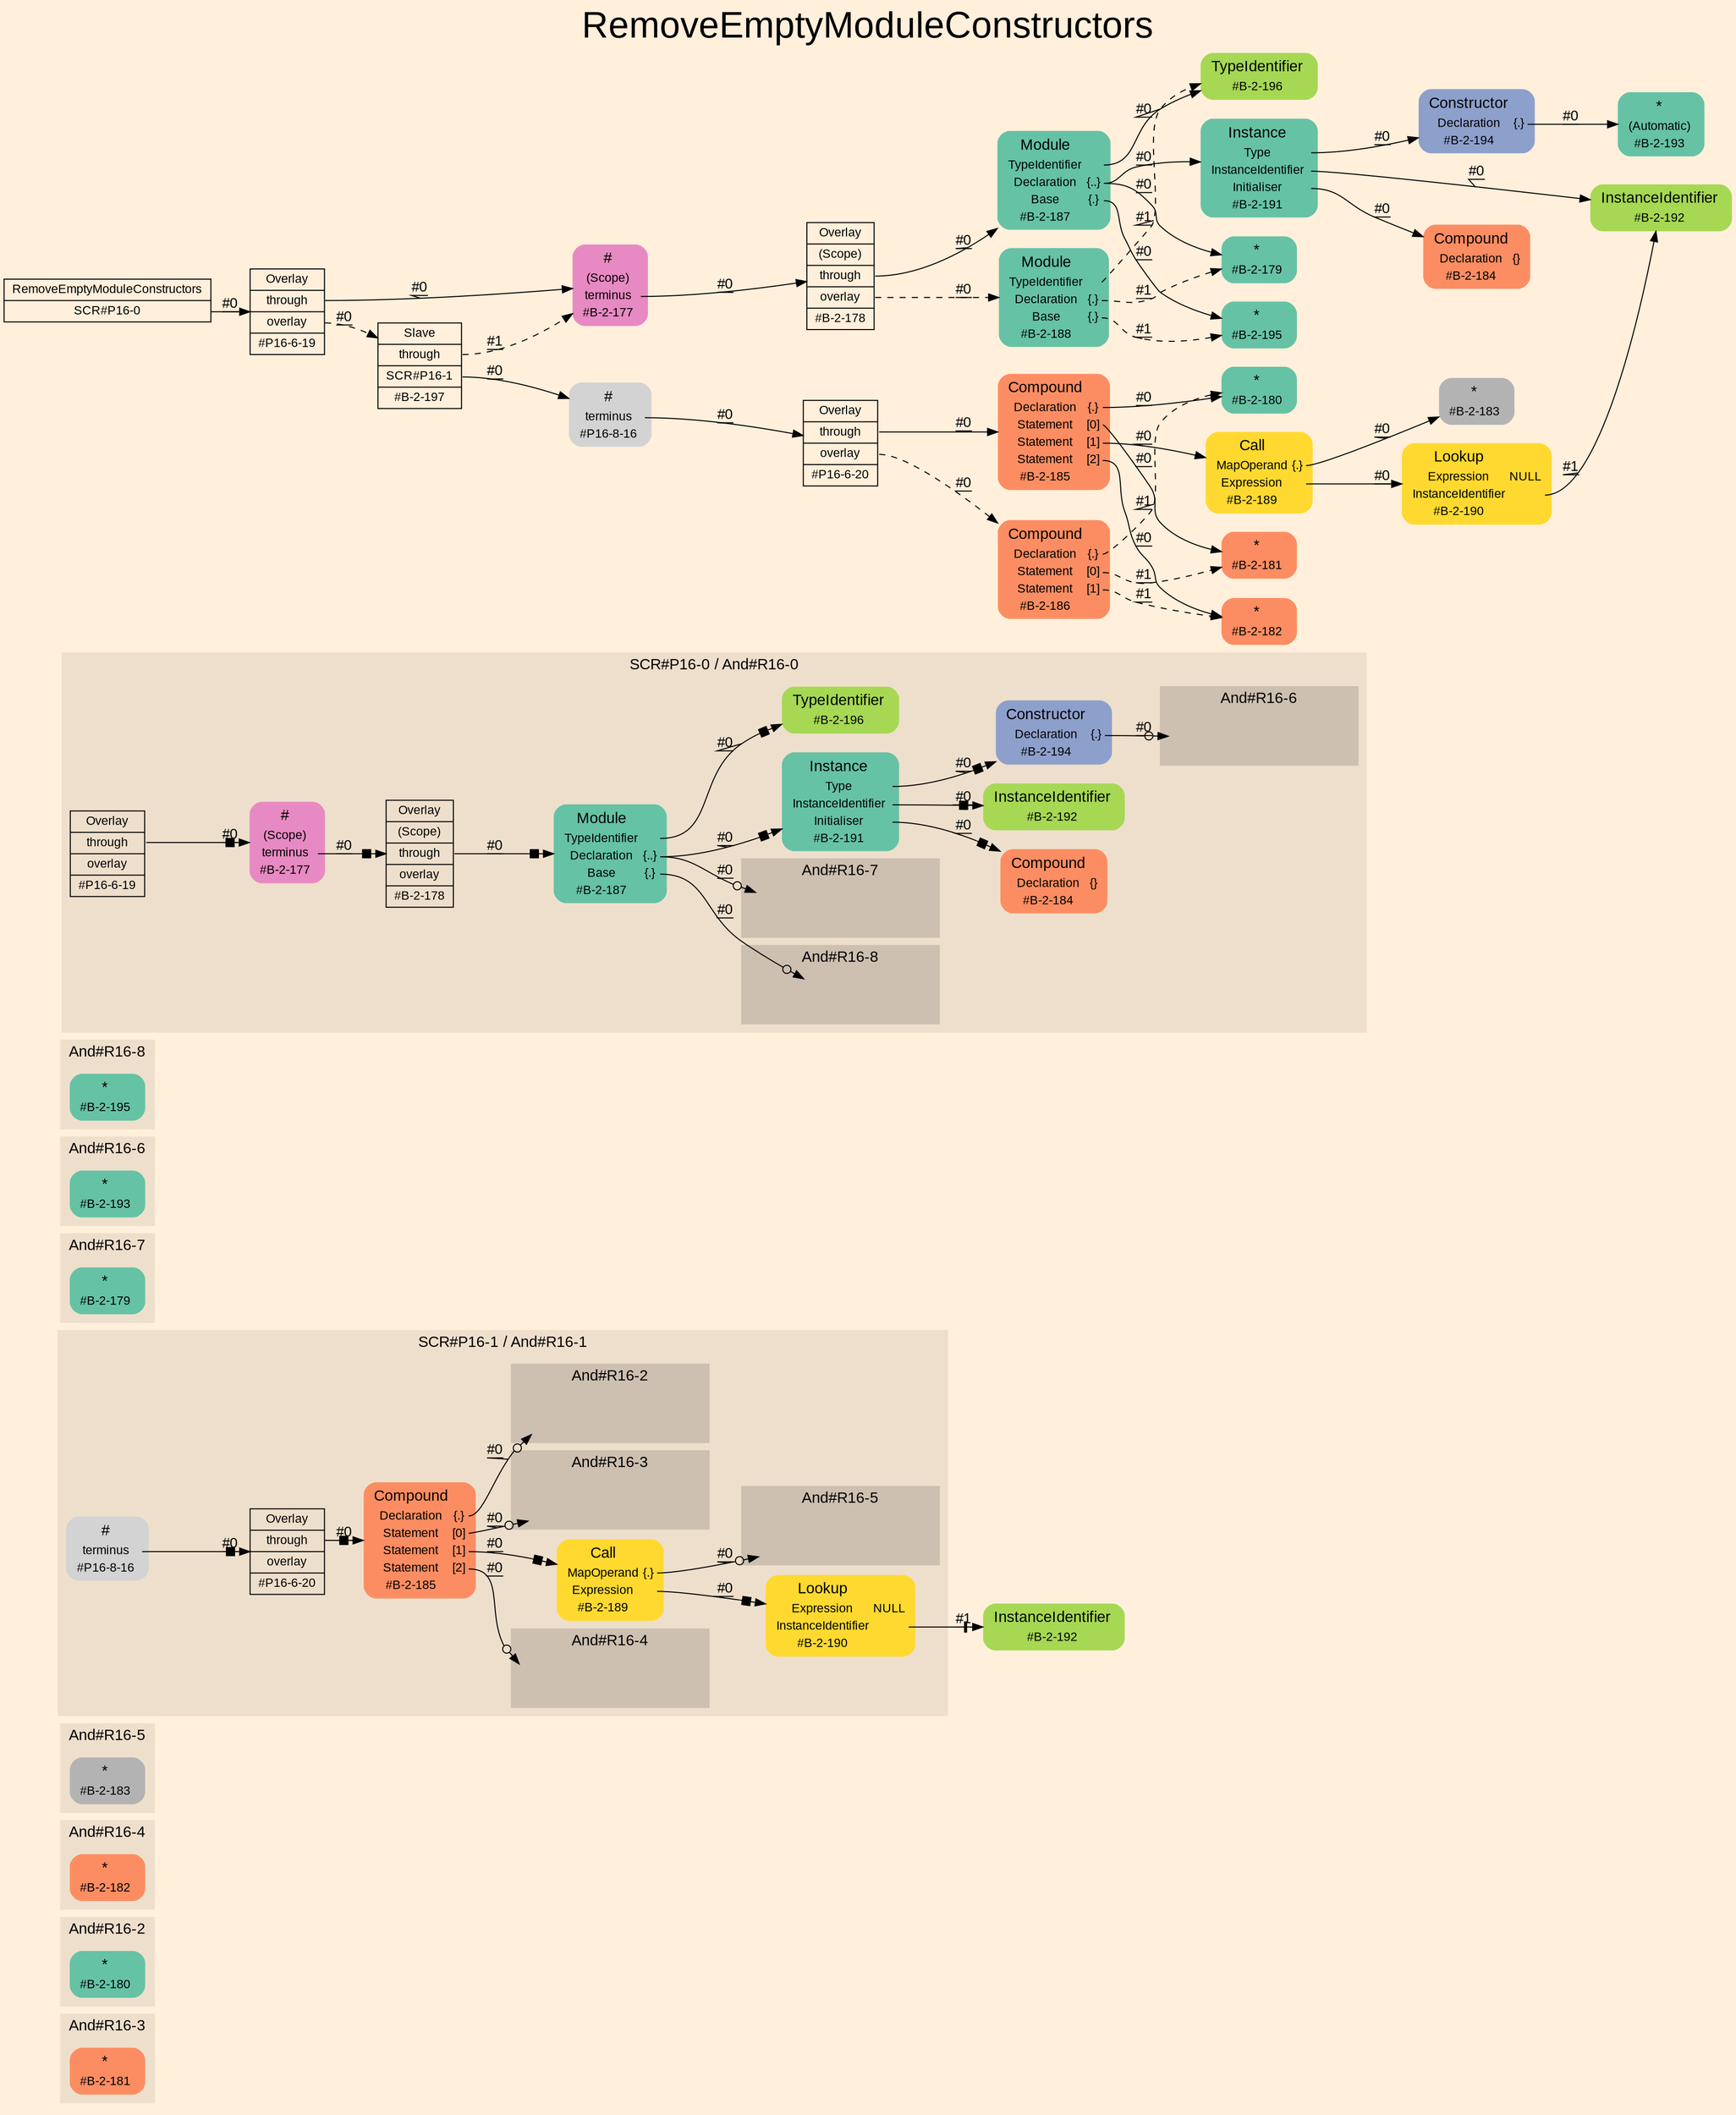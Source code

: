 digraph "RemoveEmptyModuleConstructors" {
label = "RemoveEmptyModuleConstructors"
labelloc = t
fontsize = "36"
graph [
    rankdir = "LR"
    ranksep = 0.3
    bgcolor = antiquewhite1
    color = black
    fontcolor = black
    fontname = "Arial"
];
node [
    fontname = "Arial"
];
edge [
    fontname = "Arial"
];

// -------------------- figure And#R16-3 --------------------
subgraph "clusterAnd#R16-3" {
    label = "And#R16-3"
    style = "filled"
    color = antiquewhite2
    fontsize = "15"
    "And#R16-3 / #B-2-181" [
        shape = "plaintext"
        fillcolor = "/set28/2"
        label = <<TABLE BORDER="0" CELLBORDER="0" CELLSPACING="0">
         <TR><TD><FONT POINT-SIZE="15.0">*</FONT></TD><TD></TD></TR>
         <TR><TD>#B-2-181</TD><TD PORT="port0"></TD></TR>
        </TABLE>>
        style = "rounded,filled"
        fontsize = "12"
    ];
    
}


// -------------------- figure And#R16-2 --------------------
subgraph "clusterAnd#R16-2" {
    label = "And#R16-2"
    style = "filled"
    color = antiquewhite2
    fontsize = "15"
    "And#R16-2 / #B-2-180" [
        shape = "plaintext"
        fillcolor = "/set28/1"
        label = <<TABLE BORDER="0" CELLBORDER="0" CELLSPACING="0">
         <TR><TD><FONT POINT-SIZE="15.0">*</FONT></TD><TD></TD></TR>
         <TR><TD>#B-2-180</TD><TD PORT="port0"></TD></TR>
        </TABLE>>
        style = "rounded,filled"
        fontsize = "12"
    ];
    
}


// -------------------- figure And#R16-4 --------------------
subgraph "clusterAnd#R16-4" {
    label = "And#R16-4"
    style = "filled"
    color = antiquewhite2
    fontsize = "15"
    "And#R16-4 / #B-2-182" [
        shape = "plaintext"
        fillcolor = "/set28/2"
        label = <<TABLE BORDER="0" CELLBORDER="0" CELLSPACING="0">
         <TR><TD><FONT POINT-SIZE="15.0">*</FONT></TD><TD></TD></TR>
         <TR><TD>#B-2-182</TD><TD PORT="port0"></TD></TR>
        </TABLE>>
        style = "rounded,filled"
        fontsize = "12"
    ];
    
}


// -------------------- figure And#R16-5 --------------------
subgraph "clusterAnd#R16-5" {
    label = "And#R16-5"
    style = "filled"
    color = antiquewhite2
    fontsize = "15"
    "And#R16-5 / #B-2-183" [
        shape = "plaintext"
        fillcolor = "/set28/8"
        label = <<TABLE BORDER="0" CELLBORDER="0" CELLSPACING="0">
         <TR><TD><FONT POINT-SIZE="15.0">*</FONT></TD><TD></TD></TR>
         <TR><TD>#B-2-183</TD><TD PORT="port0"></TD></TR>
        </TABLE>>
        style = "rounded,filled"
        fontsize = "12"
    ];
    
}


// -------------------- figure And#R16-1 --------------------
"And#R16-1 / #B-2-192" [
    shape = "plaintext"
    fillcolor = "/set28/5"
    label = <<TABLE BORDER="0" CELLBORDER="0" CELLSPACING="0">
     <TR><TD><FONT POINT-SIZE="15.0">InstanceIdentifier</FONT></TD><TD></TD></TR>
     <TR><TD>#B-2-192</TD><TD PORT="port0"></TD></TR>
    </TABLE>>
    style = "rounded,filled"
    fontsize = "12"
];

subgraph "clusterAnd#R16-1" {
    label = "SCR#P16-1 / And#R16-1"
    style = "filled"
    color = antiquewhite2
    fontsize = "15"
    "And#R16-1 / #P16-6-20" [
        shape = "record"
        fillcolor = antiquewhite2
        label = "<fixed> Overlay | <port0> through | <port1> overlay | <port2> #P16-6-20"
        style = "filled"
        fontsize = "12"
        color = black
        fontcolor = black
    ];
    
    "And#R16-1 / #P16-8-16" [
        shape = "plaintext"
        label = <<TABLE BORDER="0" CELLBORDER="0" CELLSPACING="0">
         <TR><TD><FONT POINT-SIZE="15.0">#</FONT></TD><TD></TD></TR>
         <TR><TD>terminus</TD><TD PORT="port0"></TD></TR>
         <TR><TD>#P16-8-16</TD><TD PORT="port1"></TD></TR>
        </TABLE>>
        style = "rounded,filled"
        fontsize = "12"
    ];
    
    "And#R16-1 / #B-2-185" [
        shape = "plaintext"
        fillcolor = "/set28/2"
        label = <<TABLE BORDER="0" CELLBORDER="0" CELLSPACING="0">
         <TR><TD><FONT POINT-SIZE="15.0">Compound</FONT></TD><TD></TD></TR>
         <TR><TD>Declaration</TD><TD PORT="port0">{.}</TD></TR>
         <TR><TD>Statement</TD><TD PORT="port1">[0]</TD></TR>
         <TR><TD>Statement</TD><TD PORT="port2">[1]</TD></TR>
         <TR><TD>Statement</TD><TD PORT="port3">[2]</TD></TR>
         <TR><TD>#B-2-185</TD><TD PORT="port4"></TD></TR>
        </TABLE>>
        style = "rounded,filled"
        fontsize = "12"
    ];
    
    "And#R16-1 / #B-2-189" [
        shape = "plaintext"
        fillcolor = "/set28/6"
        label = <<TABLE BORDER="0" CELLBORDER="0" CELLSPACING="0">
         <TR><TD><FONT POINT-SIZE="15.0">Call</FONT></TD><TD></TD></TR>
         <TR><TD>MapOperand</TD><TD PORT="port0">{.}</TD></TR>
         <TR><TD>Expression</TD><TD PORT="port1"></TD></TR>
         <TR><TD>#B-2-189</TD><TD PORT="port2"></TD></TR>
        </TABLE>>
        style = "rounded,filled"
        fontsize = "12"
    ];
    
    "And#R16-1 / #B-2-190" [
        shape = "plaintext"
        fillcolor = "/set28/6"
        label = <<TABLE BORDER="0" CELLBORDER="0" CELLSPACING="0">
         <TR><TD><FONT POINT-SIZE="15.0">Lookup</FONT></TD><TD></TD></TR>
         <TR><TD>Expression</TD><TD PORT="port0">NULL</TD></TR>
         <TR><TD>InstanceIdentifier</TD><TD PORT="port1"></TD></TR>
         <TR><TD>#B-2-190</TD><TD PORT="port2"></TD></TR>
        </TABLE>>
        style = "rounded,filled"
        fontsize = "12"
    ];
    
    subgraph "clusterAnd#R16-1 / And#R16-5" {
        label = "And#R16-5"
        style = "filled"
        color = antiquewhite3
        fontsize = "15"
        "And#R16-1 / #0 / #B-2-183" [
            shape = "none"
            style = "invisible"
        ];
        
    }
    
    subgraph "clusterAnd#R16-1 / And#R16-4" {
        label = "And#R16-4"
        style = "filled"
        color = antiquewhite3
        fontsize = "15"
        "And#R16-1 / #0 / #B-2-182" [
            shape = "none"
            style = "invisible"
        ];
        
    }
    
    subgraph "clusterAnd#R16-1 / And#R16-2" {
        label = "And#R16-2"
        style = "filled"
        color = antiquewhite3
        fontsize = "15"
        "And#R16-1 / #0 / #B-2-180" [
            shape = "none"
            style = "invisible"
        ];
        
    }
    
    subgraph "clusterAnd#R16-1 / And#R16-3" {
        label = "And#R16-3"
        style = "filled"
        color = antiquewhite3
        fontsize = "15"
        "And#R16-1 / #0 / #B-2-181" [
            shape = "none"
            style = "invisible"
        ];
        
    }
    
}


// -------------------- figure And#R16-7 --------------------
subgraph "clusterAnd#R16-7" {
    label = "And#R16-7"
    style = "filled"
    color = antiquewhite2
    fontsize = "15"
    "And#R16-7 / #B-2-179" [
        shape = "plaintext"
        fillcolor = "/set28/1"
        label = <<TABLE BORDER="0" CELLBORDER="0" CELLSPACING="0">
         <TR><TD><FONT POINT-SIZE="15.0">*</FONT></TD><TD></TD></TR>
         <TR><TD>#B-2-179</TD><TD PORT="port0"></TD></TR>
        </TABLE>>
        style = "rounded,filled"
        fontsize = "12"
    ];
    
}


// -------------------- figure And#R16-6 --------------------
subgraph "clusterAnd#R16-6" {
    label = "And#R16-6"
    style = "filled"
    color = antiquewhite2
    fontsize = "15"
    "And#R16-6 / #B-2-193" [
        shape = "plaintext"
        fillcolor = "/set28/1"
        label = <<TABLE BORDER="0" CELLBORDER="0" CELLSPACING="0">
         <TR><TD><FONT POINT-SIZE="15.0">*</FONT></TD><TD></TD></TR>
         <TR><TD>#B-2-193</TD><TD PORT="port0"></TD></TR>
        </TABLE>>
        style = "rounded,filled"
        fontsize = "12"
    ];
    
}


// -------------------- figure And#R16-8 --------------------
subgraph "clusterAnd#R16-8" {
    label = "And#R16-8"
    style = "filled"
    color = antiquewhite2
    fontsize = "15"
    "And#R16-8 / #B-2-195" [
        shape = "plaintext"
        fillcolor = "/set28/1"
        label = <<TABLE BORDER="0" CELLBORDER="0" CELLSPACING="0">
         <TR><TD><FONT POINT-SIZE="15.0">*</FONT></TD><TD></TD></TR>
         <TR><TD>#B-2-195</TD><TD PORT="port0"></TD></TR>
        </TABLE>>
        style = "rounded,filled"
        fontsize = "12"
    ];
    
}


// -------------------- figure And#R16-0 --------------------
subgraph "clusterAnd#R16-0" {
    label = "SCR#P16-0 / And#R16-0"
    style = "filled"
    color = antiquewhite2
    fontsize = "15"
    "And#R16-0 / #B-2-194" [
        shape = "plaintext"
        fillcolor = "/set28/3"
        label = <<TABLE BORDER="0" CELLBORDER="0" CELLSPACING="0">
         <TR><TD><FONT POINT-SIZE="15.0">Constructor</FONT></TD><TD></TD></TR>
         <TR><TD>Declaration</TD><TD PORT="port0">{.}</TD></TR>
         <TR><TD>#B-2-194</TD><TD PORT="port1"></TD></TR>
        </TABLE>>
        style = "rounded,filled"
        fontsize = "12"
    ];
    
    "And#R16-0 / #B-2-191" [
        shape = "plaintext"
        fillcolor = "/set28/1"
        label = <<TABLE BORDER="0" CELLBORDER="0" CELLSPACING="0">
         <TR><TD><FONT POINT-SIZE="15.0">Instance</FONT></TD><TD></TD></TR>
         <TR><TD>Type</TD><TD PORT="port0"></TD></TR>
         <TR><TD>InstanceIdentifier</TD><TD PORT="port1"></TD></TR>
         <TR><TD>Initialiser</TD><TD PORT="port2"></TD></TR>
         <TR><TD>#B-2-191</TD><TD PORT="port3"></TD></TR>
        </TABLE>>
        style = "rounded,filled"
        fontsize = "12"
    ];
    
    "And#R16-0 / #B-2-184" [
        shape = "plaintext"
        fillcolor = "/set28/2"
        label = <<TABLE BORDER="0" CELLBORDER="0" CELLSPACING="0">
         <TR><TD><FONT POINT-SIZE="15.0">Compound</FONT></TD><TD></TD></TR>
         <TR><TD>Declaration</TD><TD PORT="port0">{}</TD></TR>
         <TR><TD>#B-2-184</TD><TD PORT="port1"></TD></TR>
        </TABLE>>
        style = "rounded,filled"
        fontsize = "12"
    ];
    
    "And#R16-0 / #B-2-192" [
        shape = "plaintext"
        fillcolor = "/set28/5"
        label = <<TABLE BORDER="0" CELLBORDER="0" CELLSPACING="0">
         <TR><TD><FONT POINT-SIZE="15.0">InstanceIdentifier</FONT></TD><TD></TD></TR>
         <TR><TD>#B-2-192</TD><TD PORT="port0"></TD></TR>
        </TABLE>>
        style = "rounded,filled"
        fontsize = "12"
    ];
    
    "And#R16-0 / #B-2-177" [
        shape = "plaintext"
        fillcolor = "/set28/4"
        label = <<TABLE BORDER="0" CELLBORDER="0" CELLSPACING="0">
         <TR><TD><FONT POINT-SIZE="15.0">#</FONT></TD><TD></TD></TR>
         <TR><TD>(Scope)</TD><TD PORT="port0"></TD></TR>
         <TR><TD>terminus</TD><TD PORT="port1"></TD></TR>
         <TR><TD>#B-2-177</TD><TD PORT="port2"></TD></TR>
        </TABLE>>
        style = "rounded,filled"
        fontsize = "12"
    ];
    
    "And#R16-0 / #P16-6-19" [
        shape = "record"
        fillcolor = antiquewhite2
        label = "<fixed> Overlay | <port0> through | <port1> overlay | <port2> #P16-6-19"
        style = "filled"
        fontsize = "12"
        color = black
        fontcolor = black
    ];
    
    "And#R16-0 / #B-2-187" [
        shape = "plaintext"
        fillcolor = "/set28/1"
        label = <<TABLE BORDER="0" CELLBORDER="0" CELLSPACING="0">
         <TR><TD><FONT POINT-SIZE="15.0">Module</FONT></TD><TD></TD></TR>
         <TR><TD>TypeIdentifier</TD><TD PORT="port0"></TD></TR>
         <TR><TD>Declaration</TD><TD PORT="port1">{..}</TD></TR>
         <TR><TD>Base</TD><TD PORT="port2">{.}</TD></TR>
         <TR><TD>#B-2-187</TD><TD PORT="port3"></TD></TR>
        </TABLE>>
        style = "rounded,filled"
        fontsize = "12"
    ];
    
    "And#R16-0 / #B-2-178" [
        shape = "record"
        fillcolor = antiquewhite2
        label = "<fixed> Overlay | <port0> (Scope) | <port1> through | <port2> overlay | <port3> #B-2-178"
        style = "filled"
        fontsize = "12"
        color = black
        fontcolor = black
    ];
    
    "And#R16-0 / #B-2-196" [
        shape = "plaintext"
        fillcolor = "/set28/5"
        label = <<TABLE BORDER="0" CELLBORDER="0" CELLSPACING="0">
         <TR><TD><FONT POINT-SIZE="15.0">TypeIdentifier</FONT></TD><TD></TD></TR>
         <TR><TD>#B-2-196</TD><TD PORT="port0"></TD></TR>
        </TABLE>>
        style = "rounded,filled"
        fontsize = "12"
    ];
    
    subgraph "clusterAnd#R16-0 / And#R16-8" {
        label = "And#R16-8"
        style = "filled"
        color = antiquewhite3
        fontsize = "15"
        "And#R16-0 / #0 / #B-2-195" [
            shape = "none"
            style = "invisible"
        ];
        
    }
    
    subgraph "clusterAnd#R16-0 / And#R16-6" {
        label = "And#R16-6"
        style = "filled"
        color = antiquewhite3
        fontsize = "15"
        "And#R16-0 / #0 / #B-2-193" [
            shape = "none"
            style = "invisible"
        ];
        
    }
    
    subgraph "clusterAnd#R16-0 / And#R16-7" {
        label = "And#R16-7"
        style = "filled"
        color = antiquewhite3
        fontsize = "15"
        "And#R16-0 / #0 / #B-2-179" [
            shape = "none"
            style = "invisible"
        ];
        
    }
    
}


// -------------------- transformation figure --------------------
"CR#P16-0" [
    shape = "record"
    fillcolor = antiquewhite1
    label = "<fixed> RemoveEmptyModuleConstructors | <port0> SCR#P16-0"
    style = "filled"
    fontsize = "12"
    color = black
    fontcolor = black
];

"#P16-6-19" [
    shape = "record"
    fillcolor = antiquewhite1
    label = "<fixed> Overlay | <port0> through | <port1> overlay | <port2> #P16-6-19"
    style = "filled"
    fontsize = "12"
    color = black
    fontcolor = black
];

"#B-2-177" [
    shape = "plaintext"
    fillcolor = "/set28/4"
    label = <<TABLE BORDER="0" CELLBORDER="0" CELLSPACING="0">
     <TR><TD><FONT POINT-SIZE="15.0">#</FONT></TD><TD></TD></TR>
     <TR><TD>(Scope)</TD><TD PORT="port0"></TD></TR>
     <TR><TD>terminus</TD><TD PORT="port1"></TD></TR>
     <TR><TD>#B-2-177</TD><TD PORT="port2"></TD></TR>
    </TABLE>>
    style = "rounded,filled"
    fontsize = "12"
];

"#B-2-178" [
    shape = "record"
    fillcolor = antiquewhite1
    label = "<fixed> Overlay | <port0> (Scope) | <port1> through | <port2> overlay | <port3> #B-2-178"
    style = "filled"
    fontsize = "12"
    color = black
    fontcolor = black
];

"#B-2-187" [
    shape = "plaintext"
    fillcolor = "/set28/1"
    label = <<TABLE BORDER="0" CELLBORDER="0" CELLSPACING="0">
     <TR><TD><FONT POINT-SIZE="15.0">Module</FONT></TD><TD></TD></TR>
     <TR><TD>TypeIdentifier</TD><TD PORT="port0"></TD></TR>
     <TR><TD>Declaration</TD><TD PORT="port1">{..}</TD></TR>
     <TR><TD>Base</TD><TD PORT="port2">{.}</TD></TR>
     <TR><TD>#B-2-187</TD><TD PORT="port3"></TD></TR>
    </TABLE>>
    style = "rounded,filled"
    fontsize = "12"
];

"#B-2-196" [
    shape = "plaintext"
    fillcolor = "/set28/5"
    label = <<TABLE BORDER="0" CELLBORDER="0" CELLSPACING="0">
     <TR><TD><FONT POINT-SIZE="15.0">TypeIdentifier</FONT></TD><TD></TD></TR>
     <TR><TD>#B-2-196</TD><TD PORT="port0"></TD></TR>
    </TABLE>>
    style = "rounded,filled"
    fontsize = "12"
];

"#B-2-191" [
    shape = "plaintext"
    fillcolor = "/set28/1"
    label = <<TABLE BORDER="0" CELLBORDER="0" CELLSPACING="0">
     <TR><TD><FONT POINT-SIZE="15.0">Instance</FONT></TD><TD></TD></TR>
     <TR><TD>Type</TD><TD PORT="port0"></TD></TR>
     <TR><TD>InstanceIdentifier</TD><TD PORT="port1"></TD></TR>
     <TR><TD>Initialiser</TD><TD PORT="port2"></TD></TR>
     <TR><TD>#B-2-191</TD><TD PORT="port3"></TD></TR>
    </TABLE>>
    style = "rounded,filled"
    fontsize = "12"
];

"#B-2-194" [
    shape = "plaintext"
    fillcolor = "/set28/3"
    label = <<TABLE BORDER="0" CELLBORDER="0" CELLSPACING="0">
     <TR><TD><FONT POINT-SIZE="15.0">Constructor</FONT></TD><TD></TD></TR>
     <TR><TD>Declaration</TD><TD PORT="port0">{.}</TD></TR>
     <TR><TD>#B-2-194</TD><TD PORT="port1"></TD></TR>
    </TABLE>>
    style = "rounded,filled"
    fontsize = "12"
];

"#B-2-193" [
    shape = "plaintext"
    fillcolor = "/set28/1"
    label = <<TABLE BORDER="0" CELLBORDER="0" CELLSPACING="0">
     <TR><TD><FONT POINT-SIZE="15.0">*</FONT></TD><TD></TD></TR>
     <TR><TD>(Automatic)</TD><TD PORT="port0"></TD></TR>
     <TR><TD>#B-2-193</TD><TD PORT="port1"></TD></TR>
    </TABLE>>
    style = "rounded,filled"
    fontsize = "12"
];

"#B-2-192" [
    shape = "plaintext"
    fillcolor = "/set28/5"
    label = <<TABLE BORDER="0" CELLBORDER="0" CELLSPACING="0">
     <TR><TD><FONT POINT-SIZE="15.0">InstanceIdentifier</FONT></TD><TD></TD></TR>
     <TR><TD>#B-2-192</TD><TD PORT="port0"></TD></TR>
    </TABLE>>
    style = "rounded,filled"
    fontsize = "12"
];

"#B-2-184" [
    shape = "plaintext"
    fillcolor = "/set28/2"
    label = <<TABLE BORDER="0" CELLBORDER="0" CELLSPACING="0">
     <TR><TD><FONT POINT-SIZE="15.0">Compound</FONT></TD><TD></TD></TR>
     <TR><TD>Declaration</TD><TD PORT="port0">{}</TD></TR>
     <TR><TD>#B-2-184</TD><TD PORT="port1"></TD></TR>
    </TABLE>>
    style = "rounded,filled"
    fontsize = "12"
];

"#B-2-179" [
    shape = "plaintext"
    fillcolor = "/set28/1"
    label = <<TABLE BORDER="0" CELLBORDER="0" CELLSPACING="0">
     <TR><TD><FONT POINT-SIZE="15.0">*</FONT></TD><TD></TD></TR>
     <TR><TD>#B-2-179</TD><TD PORT="port0"></TD></TR>
    </TABLE>>
    style = "rounded,filled"
    fontsize = "12"
];

"#B-2-195" [
    shape = "plaintext"
    fillcolor = "/set28/1"
    label = <<TABLE BORDER="0" CELLBORDER="0" CELLSPACING="0">
     <TR><TD><FONT POINT-SIZE="15.0">*</FONT></TD><TD></TD></TR>
     <TR><TD>#B-2-195</TD><TD PORT="port0"></TD></TR>
    </TABLE>>
    style = "rounded,filled"
    fontsize = "12"
];

"#B-2-188" [
    shape = "plaintext"
    fillcolor = "/set28/1"
    label = <<TABLE BORDER="0" CELLBORDER="0" CELLSPACING="0">
     <TR><TD><FONT POINT-SIZE="15.0">Module</FONT></TD><TD></TD></TR>
     <TR><TD>TypeIdentifier</TD><TD PORT="port0"></TD></TR>
     <TR><TD>Declaration</TD><TD PORT="port1">{.}</TD></TR>
     <TR><TD>Base</TD><TD PORT="port2">{.}</TD></TR>
     <TR><TD>#B-2-188</TD><TD PORT="port3"></TD></TR>
    </TABLE>>
    style = "rounded,filled"
    fontsize = "12"
];

"#B-2-197" [
    shape = "record"
    fillcolor = antiquewhite1
    label = "<fixed> Slave | <port0> through | <port1> SCR#P16-1 | <port2> #B-2-197"
    style = "filled"
    fontsize = "12"
    color = black
    fontcolor = black
];

"#P16-8-16" [
    shape = "plaintext"
    label = <<TABLE BORDER="0" CELLBORDER="0" CELLSPACING="0">
     <TR><TD><FONT POINT-SIZE="15.0">#</FONT></TD><TD></TD></TR>
     <TR><TD>terminus</TD><TD PORT="port0"></TD></TR>
     <TR><TD>#P16-8-16</TD><TD PORT="port1"></TD></TR>
    </TABLE>>
    style = "rounded,filled"
    fontsize = "12"
];

"#P16-6-20" [
    shape = "record"
    fillcolor = antiquewhite1
    label = "<fixed> Overlay | <port0> through | <port1> overlay | <port2> #P16-6-20"
    style = "filled"
    fontsize = "12"
    color = black
    fontcolor = black
];

"#B-2-185" [
    shape = "plaintext"
    fillcolor = "/set28/2"
    label = <<TABLE BORDER="0" CELLBORDER="0" CELLSPACING="0">
     <TR><TD><FONT POINT-SIZE="15.0">Compound</FONT></TD><TD></TD></TR>
     <TR><TD>Declaration</TD><TD PORT="port0">{.}</TD></TR>
     <TR><TD>Statement</TD><TD PORT="port1">[0]</TD></TR>
     <TR><TD>Statement</TD><TD PORT="port2">[1]</TD></TR>
     <TR><TD>Statement</TD><TD PORT="port3">[2]</TD></TR>
     <TR><TD>#B-2-185</TD><TD PORT="port4"></TD></TR>
    </TABLE>>
    style = "rounded,filled"
    fontsize = "12"
];

"#B-2-180" [
    shape = "plaintext"
    fillcolor = "/set28/1"
    label = <<TABLE BORDER="0" CELLBORDER="0" CELLSPACING="0">
     <TR><TD><FONT POINT-SIZE="15.0">*</FONT></TD><TD></TD></TR>
     <TR><TD>#B-2-180</TD><TD PORT="port0"></TD></TR>
    </TABLE>>
    style = "rounded,filled"
    fontsize = "12"
];

"#B-2-181" [
    shape = "plaintext"
    fillcolor = "/set28/2"
    label = <<TABLE BORDER="0" CELLBORDER="0" CELLSPACING="0">
     <TR><TD><FONT POINT-SIZE="15.0">*</FONT></TD><TD></TD></TR>
     <TR><TD>#B-2-181</TD><TD PORT="port0"></TD></TR>
    </TABLE>>
    style = "rounded,filled"
    fontsize = "12"
];

"#B-2-189" [
    shape = "plaintext"
    fillcolor = "/set28/6"
    label = <<TABLE BORDER="0" CELLBORDER="0" CELLSPACING="0">
     <TR><TD><FONT POINT-SIZE="15.0">Call</FONT></TD><TD></TD></TR>
     <TR><TD>MapOperand</TD><TD PORT="port0">{.}</TD></TR>
     <TR><TD>Expression</TD><TD PORT="port1"></TD></TR>
     <TR><TD>#B-2-189</TD><TD PORT="port2"></TD></TR>
    </TABLE>>
    style = "rounded,filled"
    fontsize = "12"
];

"#B-2-183" [
    shape = "plaintext"
    fillcolor = "/set28/8"
    label = <<TABLE BORDER="0" CELLBORDER="0" CELLSPACING="0">
     <TR><TD><FONT POINT-SIZE="15.0">*</FONT></TD><TD></TD></TR>
     <TR><TD>#B-2-183</TD><TD PORT="port0"></TD></TR>
    </TABLE>>
    style = "rounded,filled"
    fontsize = "12"
];

"#B-2-190" [
    shape = "plaintext"
    fillcolor = "/set28/6"
    label = <<TABLE BORDER="0" CELLBORDER="0" CELLSPACING="0">
     <TR><TD><FONT POINT-SIZE="15.0">Lookup</FONT></TD><TD></TD></TR>
     <TR><TD>Expression</TD><TD PORT="port0">NULL</TD></TR>
     <TR><TD>InstanceIdentifier</TD><TD PORT="port1"></TD></TR>
     <TR><TD>#B-2-190</TD><TD PORT="port2"></TD></TR>
    </TABLE>>
    style = "rounded,filled"
    fontsize = "12"
];

"#B-2-182" [
    shape = "plaintext"
    fillcolor = "/set28/2"
    label = <<TABLE BORDER="0" CELLBORDER="0" CELLSPACING="0">
     <TR><TD><FONT POINT-SIZE="15.0">*</FONT></TD><TD></TD></TR>
     <TR><TD>#B-2-182</TD><TD PORT="port0"></TD></TR>
    </TABLE>>
    style = "rounded,filled"
    fontsize = "12"
];

"#B-2-186" [
    shape = "plaintext"
    fillcolor = "/set28/2"
    label = <<TABLE BORDER="0" CELLBORDER="0" CELLSPACING="0">
     <TR><TD><FONT POINT-SIZE="15.0">Compound</FONT></TD><TD></TD></TR>
     <TR><TD>Declaration</TD><TD PORT="port0">{.}</TD></TR>
     <TR><TD>Statement</TD><TD PORT="port1">[0]</TD></TR>
     <TR><TD>Statement</TD><TD PORT="port2">[1]</TD></TR>
     <TR><TD>#B-2-186</TD><TD PORT="port3"></TD></TR>
    </TABLE>>
    style = "rounded,filled"
    fontsize = "12"
];


// -------------------- links --------------------
// links for block CR#P16-0
"CR#P16-0":port0 -> "#P16-6-19" [
    label = "#0"
    decorate = true
    color = black
    fontcolor = black
];

// links for block #P16-6-19
"#P16-6-19":port0 -> "#B-2-177" [
    label = "#0"
    decorate = true
    color = black
    fontcolor = black
];

"#P16-6-19":port1 -> "#B-2-197" [
    style="dashed"
    label = "#0"
    decorate = true
    color = black
    fontcolor = black
];

// links for block #B-2-177
"#B-2-177":port1 -> "#B-2-178" [
    label = "#0"
    decorate = true
    color = black
    fontcolor = black
];

// links for block #B-2-178
"#B-2-178":port1 -> "#B-2-187" [
    label = "#0"
    decorate = true
    color = black
    fontcolor = black
];

"#B-2-178":port2 -> "#B-2-188" [
    style="dashed"
    label = "#0"
    decorate = true
    color = black
    fontcolor = black
];

// links for block #B-2-187
"#B-2-187":port0 -> "#B-2-196" [
    label = "#0"
    decorate = true
    color = black
    fontcolor = black
];

"#B-2-187":port1 -> "#B-2-191" [
    label = "#0"
    decorate = true
    color = black
    fontcolor = black
];

"#B-2-187":port1 -> "#B-2-179" [
    label = "#0"
    decorate = true
    color = black
    fontcolor = black
];

"#B-2-187":port2 -> "#B-2-195" [
    label = "#0"
    decorate = true
    color = black
    fontcolor = black
];

// links for block #B-2-196
// links for block #B-2-191
"#B-2-191":port0 -> "#B-2-194" [
    label = "#0"
    decorate = true
    color = black
    fontcolor = black
];

"#B-2-191":port1 -> "#B-2-192" [
    label = "#0"
    decorate = true
    color = black
    fontcolor = black
];

"#B-2-191":port2 -> "#B-2-184" [
    label = "#0"
    decorate = true
    color = black
    fontcolor = black
];

// links for block #B-2-194
"#B-2-194":port0 -> "#B-2-193" [
    label = "#0"
    decorate = true
    color = black
    fontcolor = black
];

// links for block #B-2-193
// links for block #B-2-192
// links for block #B-2-184
// links for block #B-2-179
// links for block #B-2-195
// links for block #B-2-188
"#B-2-188":port0 -> "#B-2-196" [
    style="dashed"
    label = "#1"
    decorate = true
    color = black
    fontcolor = black
];

"#B-2-188":port1 -> "#B-2-179" [
    style="dashed"
    label = "#1"
    decorate = true
    color = black
    fontcolor = black
];

"#B-2-188":port2 -> "#B-2-195" [
    style="dashed"
    label = "#1"
    decorate = true
    color = black
    fontcolor = black
];

// links for block #B-2-197
"#B-2-197":port0 -> "#B-2-177" [
    style="dashed"
    label = "#1"
    decorate = true
    color = black
    fontcolor = black
];

"#B-2-197":port1 -> "#P16-8-16" [
    label = "#0"
    decorate = true
    color = black
    fontcolor = black
];

// links for block #P16-8-16
"#P16-8-16":port0 -> "#P16-6-20" [
    label = "#0"
    decorate = true
    color = black
    fontcolor = black
];

// links for block #P16-6-20
"#P16-6-20":port0 -> "#B-2-185" [
    label = "#0"
    decorate = true
    color = black
    fontcolor = black
];

"#P16-6-20":port1 -> "#B-2-186" [
    style="dashed"
    label = "#0"
    decorate = true
    color = black
    fontcolor = black
];

// links for block #B-2-185
"#B-2-185":port0 -> "#B-2-180" [
    label = "#0"
    decorate = true
    color = black
    fontcolor = black
];

"#B-2-185":port1 -> "#B-2-181" [
    label = "#0"
    decorate = true
    color = black
    fontcolor = black
];

"#B-2-185":port2 -> "#B-2-189" [
    label = "#0"
    decorate = true
    color = black
    fontcolor = black
];

"#B-2-185":port3 -> "#B-2-182" [
    label = "#0"
    decorate = true
    color = black
    fontcolor = black
];

// links for block #B-2-180
// links for block #B-2-181
// links for block #B-2-189
"#B-2-189":port0 -> "#B-2-183" [
    label = "#0"
    decorate = true
    color = black
    fontcolor = black
];

"#B-2-189":port1 -> "#B-2-190" [
    label = "#0"
    decorate = true
    color = black
    fontcolor = black
];

// links for block #B-2-183
// links for block #B-2-190
"#B-2-190":port1 -> "#B-2-192" [
    label = "#1"
    decorate = true
    color = black
    fontcolor = black
];

// links for block #B-2-182
// links for block #B-2-186
"#B-2-186":port0 -> "#B-2-180" [
    style="dashed"
    label = "#1"
    decorate = true
    color = black
    fontcolor = black
];

"#B-2-186":port1 -> "#B-2-181" [
    style="dashed"
    label = "#1"
    decorate = true
    color = black
    fontcolor = black
];

"#B-2-186":port2 -> "#B-2-182" [
    style="dashed"
    label = "#1"
    decorate = true
    color = black
    fontcolor = black
];

// links for block And#R16-0 / #B-2-194
"And#R16-0 / #B-2-194":port0 -> "And#R16-0 / #0 / #B-2-193" [
    arrowhead="normalnoneodot"
    label = "#0"
    decorate = true
    color = black
    fontcolor = black
];

// links for block And#R16-0 / #B-2-191
"And#R16-0 / #B-2-191":port0 -> "And#R16-0 / #B-2-194" [
    arrowhead="normalnonebox"
    label = "#0"
    decorate = true
    color = black
    fontcolor = black
];

"And#R16-0 / #B-2-191":port1 -> "And#R16-0 / #B-2-192" [
    arrowhead="normalnonebox"
    label = "#0"
    decorate = true
    color = black
    fontcolor = black
];

"And#R16-0 / #B-2-191":port2 -> "And#R16-0 / #B-2-184" [
    arrowhead="normalnonebox"
    label = "#0"
    decorate = true
    color = black
    fontcolor = black
];

// links for block And#R16-0 / #B-2-184
// links for block And#R16-0 / #B-2-192
// links for block And#R16-0 / #B-2-177
"And#R16-0 / #B-2-177":port1 -> "And#R16-0 / #B-2-178" [
    arrowhead="normalnonebox"
    label = "#0"
    decorate = true
    color = black
    fontcolor = black
];

// links for block And#R16-0 / #P16-6-19
"And#R16-0 / #P16-6-19":port0 -> "And#R16-0 / #B-2-177" [
    arrowhead="normalnonebox"
    label = "#0"
    decorate = true
    color = black
    fontcolor = black
];

// links for block And#R16-0 / #B-2-187
"And#R16-0 / #B-2-187":port0 -> "And#R16-0 / #B-2-196" [
    arrowhead="normalnonebox"
    label = "#0"
    decorate = true
    color = black
    fontcolor = black
];

"And#R16-0 / #B-2-187":port1 -> "And#R16-0 / #B-2-191" [
    arrowhead="normalnonebox"
    label = "#0"
    decorate = true
    color = black
    fontcolor = black
];

"And#R16-0 / #B-2-187":port1 -> "And#R16-0 / #0 / #B-2-179" [
    arrowhead="normalnoneodot"
    label = "#0"
    decorate = true
    color = black
    fontcolor = black
];

"And#R16-0 / #B-2-187":port2 -> "And#R16-0 / #0 / #B-2-195" [
    arrowhead="normalnoneodot"
    label = "#0"
    decorate = true
    color = black
    fontcolor = black
];

// links for block And#R16-0 / #B-2-178
"And#R16-0 / #B-2-178":port1 -> "And#R16-0 / #B-2-187" [
    arrowhead="normalnonebox"
    label = "#0"
    decorate = true
    color = black
    fontcolor = black
];

// links for block And#R16-0 / #B-2-196
// links for block And#R16-0 / #0 / #B-2-195
// links for block And#R16-0 / #0 / #B-2-193
// links for block And#R16-0 / #0 / #B-2-179
// links for block And#R16-8 / #B-2-195
// links for block And#R16-6 / #B-2-193
// links for block And#R16-7 / #B-2-179
// links for block And#R16-1 / #B-2-192
// links for block And#R16-1 / #P16-6-20
"And#R16-1 / #P16-6-20":port0 -> "And#R16-1 / #B-2-185" [
    arrowhead="normalnonebox"
    label = "#0"
    decorate = true
    color = black
    fontcolor = black
];

// links for block And#R16-1 / #P16-8-16
"And#R16-1 / #P16-8-16":port0 -> "And#R16-1 / #P16-6-20" [
    arrowhead="normalnonebox"
    label = "#0"
    decorate = true
    color = black
    fontcolor = black
];

// links for block And#R16-1 / #B-2-185
"And#R16-1 / #B-2-185":port0 -> "And#R16-1 / #0 / #B-2-180" [
    arrowhead="normalnoneodot"
    label = "#0"
    decorate = true
    color = black
    fontcolor = black
];

"And#R16-1 / #B-2-185":port1 -> "And#R16-1 / #0 / #B-2-181" [
    arrowhead="normalnoneodot"
    label = "#0"
    decorate = true
    color = black
    fontcolor = black
];

"And#R16-1 / #B-2-185":port2 -> "And#R16-1 / #B-2-189" [
    arrowhead="normalnonebox"
    label = "#0"
    decorate = true
    color = black
    fontcolor = black
];

"And#R16-1 / #B-2-185":port3 -> "And#R16-1 / #0 / #B-2-182" [
    arrowhead="normalnoneodot"
    label = "#0"
    decorate = true
    color = black
    fontcolor = black
];

// links for block And#R16-1 / #B-2-189
"And#R16-1 / #B-2-189":port0 -> "And#R16-1 / #0 / #B-2-183" [
    arrowhead="normalnoneodot"
    label = "#0"
    decorate = true
    color = black
    fontcolor = black
];

"And#R16-1 / #B-2-189":port1 -> "And#R16-1 / #B-2-190" [
    arrowhead="normalnonebox"
    label = "#0"
    decorate = true
    color = black
    fontcolor = black
];

// links for block And#R16-1 / #B-2-190
"And#R16-1 / #B-2-190":port1 -> "And#R16-1 / #B-2-192" [
    arrowhead="normalnonetee"
    label = "#1"
    decorate = true
    color = black
    fontcolor = black
];

// links for block And#R16-1 / #0 / #B-2-183
// links for block And#R16-1 / #0 / #B-2-182
// links for block And#R16-1 / #0 / #B-2-180
// links for block And#R16-1 / #0 / #B-2-181
// links for block And#R16-5 / #B-2-183
// links for block And#R16-4 / #B-2-182
// links for block And#R16-2 / #B-2-180
// links for block And#R16-3 / #B-2-181
}
